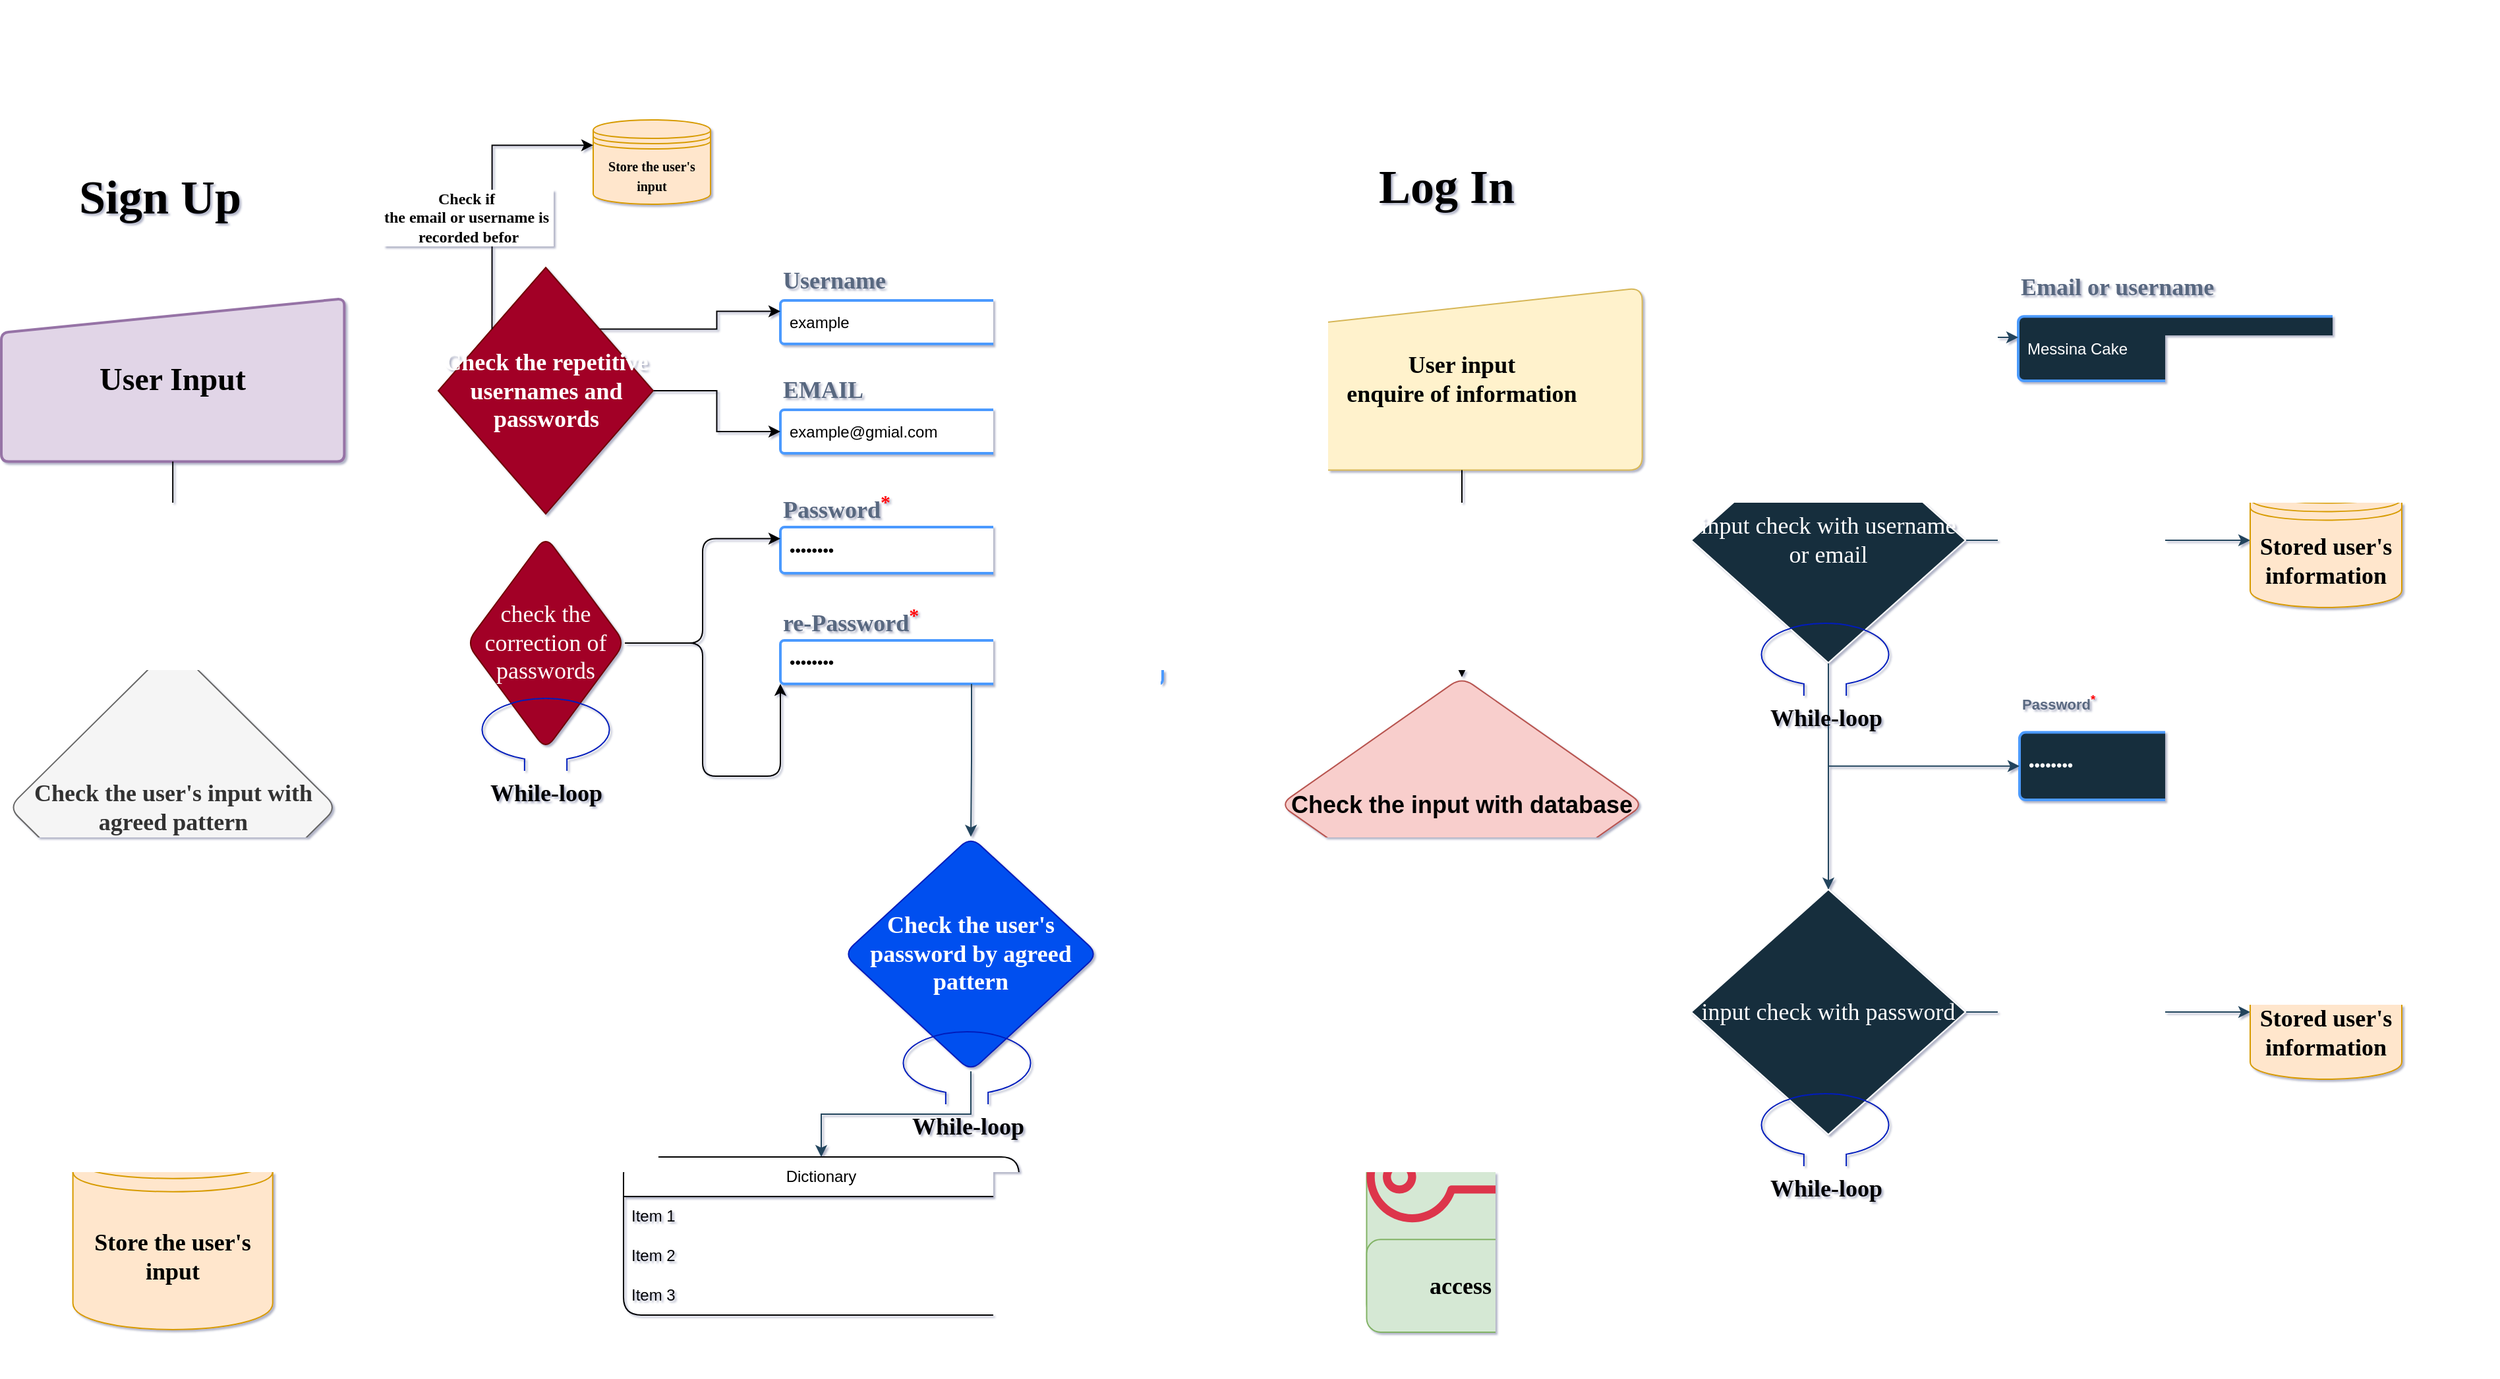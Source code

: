 <mxfile version="23.1.5" type="device">
  <diagram name="Page-1" id="zwoLddPooN7tfcM-IJy-">
    <mxGraphModel dx="2360" dy="1890" grid="0" gridSize="10" guides="1" tooltips="1" connect="1" arrows="1" fold="1" page="1" pageScale="1" pageWidth="2336" pageHeight="1654" background="#FFFFFF" math="0" shadow="1">
      <root>
        <mxCell id="0" />
        <mxCell id="1" parent="0" />
        <mxCell id="vW8hnJB6B6gN4kK23RU3-1" value="" style="shape=link;html=1;rounded=1;hachureGap=4;shadow=1;" parent="1" edge="1">
          <mxGeometry width="100" relative="1" as="geometry">
            <mxPoint x="1175" y="307" as="sourcePoint" />
            <mxPoint x="1185" y="1347" as="targetPoint" />
          </mxGeometry>
        </mxCell>
        <mxCell id="vW8hnJB6B6gN4kK23RU3-22" value="" style="group;rounded=1;" parent="1" vertex="1" connectable="0">
          <mxGeometry x="1193" y="420" width="276" height="897" as="geometry" />
        </mxCell>
        <mxCell id="vW8hnJB6B6gN4kK23RU3-6" value="&lt;font face=&quot;Comic Sans MS&quot; style=&quot;font-size: 18px;&quot;&gt;&lt;span&gt;User input&lt;br&gt;enquire of information&lt;/span&gt;&lt;/font&gt;" style="shape=manualInput;whiteSpace=wrap;html=1;hachureGap=4;fillColor=#fff2cc;strokeColor=#d6b656;container=0;fontStyle=1;rounded=1;" parent="vW8hnJB6B6gN4kK23RU3-22" vertex="1">
          <mxGeometry x="1.185" y="104.357" width="273.631" height="138.361" as="geometry" />
        </mxCell>
        <mxCell id="vW8hnJB6B6gN4kK23RU3-7" value="&lt;span&gt;&lt;font face=&quot;Comic Sans MS&quot; style=&quot;font-size: 36px;&quot;&gt;Log In&lt;/font&gt;&lt;/span&gt;" style="text;html=1;align=center;verticalAlign=middle;resizable=0;points=[];autosize=1;strokeColor=none;fillColor=none;container=0;fontStyle=1;rounded=1;" parent="vW8hnJB6B6gN4kK23RU3-22" vertex="1">
          <mxGeometry x="61.004" width="130" height="55" as="geometry" />
        </mxCell>
        <mxCell id="vW8hnJB6B6gN4kK23RU3-8" value="&lt;span&gt;&lt;font style=&quot;font-size: 18px;&quot;&gt;Check the input with database&lt;/font&gt;&lt;/span&gt;" style="rhombus;whiteSpace=wrap;html=1;hachureGap=4;fillColor=#f8cecc;strokeColor=#b85450;container=0;fontStyle=1;rounded=1;" parent="vW8hnJB6B6gN4kK23RU3-22" vertex="1">
          <mxGeometry y="399.839" width="276" height="193.471" as="geometry" />
        </mxCell>
        <mxCell id="vW8hnJB6B6gN4kK23RU3-13" style="edgeStyle=orthogonalEdgeStyle;rounded=1;hachureGap=4;orthogonalLoop=1;jettySize=auto;html=1;fontStyle=1" parent="vW8hnJB6B6gN4kK23RU3-22" source="vW8hnJB6B6gN4kK23RU3-6" target="vW8hnJB6B6gN4kK23RU3-8" edge="1">
          <mxGeometry relative="1" as="geometry" />
        </mxCell>
        <mxCell id="vW8hnJB6B6gN4kK23RU3-12" value="" style="group;fillColor=#d5e8d4;strokeColor=#82b366;container=0;html=1;fontStyle=1;rounded=1;" parent="vW8hnJB6B6gN4kK23RU3-22" vertex="1" connectable="0">
          <mxGeometry x="65.742" y="744.569" width="142.146" height="152.431" as="geometry" />
        </mxCell>
        <mxCell id="vW8hnJB6B6gN4kK23RU3-14" style="edgeStyle=orthogonalEdgeStyle;rounded=1;hachureGap=4;orthogonalLoop=1;jettySize=auto;html=1;fontStyle=1" parent="vW8hnJB6B6gN4kK23RU3-22" source="vW8hnJB6B6gN4kK23RU3-8" target="vW8hnJB6B6gN4kK23RU3-9" edge="1">
          <mxGeometry relative="1" as="geometry" />
        </mxCell>
        <mxCell id="vW8hnJB6B6gN4kK23RU3-9" value="" style="outlineConnect=0;fontColor=#232F3E;gradientColor=none;fillColor=#DD344C;strokeColor=none;dashed=0;verticalLabelPosition=bottom;verticalAlign=top;align=center;html=1;fontSize=12;fontStyle=1;aspect=fixed;pointerEvents=1;shape=mxgraph.aws4.addon;hachureGap=4;container=0;rounded=1;" parent="vW8hnJB6B6gN4kK23RU3-22" vertex="1">
          <mxGeometry x="65.742" y="744.569" width="134.89" height="69.176" as="geometry" />
        </mxCell>
        <mxCell id="vW8hnJB6B6gN4kK23RU3-10" value="&lt;font style=&quot;font-size: 18px;&quot; face=&quot;Comic Sans MS&quot;&gt;&lt;span&gt;access&lt;/span&gt;&lt;/font&gt;" style="rounded=1;whiteSpace=wrap;html=1;hachureGap=4;fillColor=#d5e8d4;strokeColor=#82b366;container=0;fontStyle=1" parent="vW8hnJB6B6gN4kK23RU3-22" vertex="1">
          <mxGeometry x="65.742" y="826.647" width="142.146" height="70.353" as="geometry" />
        </mxCell>
        <mxCell id="vW8hnJB6B6gN4kK23RU3-23" value="" style="group;rounded=1;" parent="1" vertex="1" connectable="0">
          <mxGeometry x="223" y="428" width="260.188" height="887" as="geometry" />
        </mxCell>
        <mxCell id="vW8hnJB6B6gN4kK23RU3-2" value="&lt;span&gt;&lt;font face=&quot;Comic Sans MS&quot; style=&quot;font-size: 36px;&quot;&gt;Sign Up&lt;/font&gt;&lt;/span&gt;" style="text;html=1;align=center;verticalAlign=middle;resizable=0;points=[];autosize=1;strokeColor=none;fillColor=none;container=0;fontStyle=1;rounded=1;" parent="vW8hnJB6B6gN4kK23RU3-23" vertex="1">
          <mxGeometry x="44.119" width="152" height="55" as="geometry" />
        </mxCell>
        <mxCell id="vW8hnJB6B6gN4kK23RU3-3" value="&lt;span&gt;&lt;font style=&quot;font-size: 24px;&quot; face=&quot;Comic Sans MS&quot;&gt;User Input&lt;/font&gt;&lt;/span&gt;" style="html=1;strokeWidth=2;shape=manualInput;whiteSpace=wrap;rounded=1;size=26;arcSize=11;hachureGap=4;fillColor=#e1d5e7;strokeColor=#9673a6;container=0;fontStyle=1" parent="vW8hnJB6B6gN4kK23RU3-23" vertex="1">
          <mxGeometry y="104.551" width="260.188" height="123.663" as="geometry" />
        </mxCell>
        <mxCell id="vW8hnJB6B6gN4kK23RU3-4" value="&lt;font style=&quot;font-size: 18px;&quot; face=&quot;Comic Sans MS&quot;&gt;&lt;span style=&quot;&quot;&gt;Store the user&#39;s input&lt;/span&gt;&lt;/font&gt;" style="shape=datastore;whiteSpace=wrap;html=1;hachureGap=4;fillColor=#ffe6cc;strokeColor=#d79b00;container=0;fontStyle=1;rounded=1;" parent="vW8hnJB6B6gN4kK23RU3-23" vertex="1">
          <mxGeometry x="54.3" y="727.362" width="151.588" height="159.638" as="geometry" />
        </mxCell>
        <mxCell id="vW8hnJB6B6gN4kK23RU3-5" style="edgeStyle=orthogonalEdgeStyle;rounded=1;hachureGap=4;orthogonalLoop=1;jettySize=auto;html=1;fontStyle=1" parent="vW8hnJB6B6gN4kK23RU3-23" source="vW8hnJB6B6gN4kK23RU3-19" target="vW8hnJB6B6gN4kK23RU3-4" edge="1">
          <mxGeometry relative="1" as="geometry" />
        </mxCell>
        <mxCell id="vW8hnJB6B6gN4kK23RU3-20" value="" style="edgeStyle=orthogonalEdgeStyle;rounded=1;hachureGap=4;orthogonalLoop=1;jettySize=auto;html=1;fontStyle=1" parent="vW8hnJB6B6gN4kK23RU3-23" source="vW8hnJB6B6gN4kK23RU3-3" target="vW8hnJB6B6gN4kK23RU3-19" edge="1">
          <mxGeometry relative="1" as="geometry">
            <mxPoint x="259.056" y="414.833" as="sourcePoint" />
            <mxPoint x="259.056" y="913.981" as="targetPoint" />
          </mxGeometry>
        </mxCell>
        <mxCell id="vW8hnJB6B6gN4kK23RU3-19" value="&lt;font style=&quot;font-size: 18px;&quot; face=&quot;Comic Sans MS&quot;&gt;&lt;span&gt;Check the user&#39;s input with agreed pattern&lt;/span&gt;&lt;/font&gt;" style="rhombus;whiteSpace=wrap;html=1;hachureGap=4;fillColor=#f5f5f5;fontColor=#333333;strokeColor=#666666;container=0;fontStyle=1;rounded=1;" parent="vW8hnJB6B6gN4kK23RU3-23" vertex="1">
          <mxGeometry x="5.69" y="367.62" width="248.8" height="246.2" as="geometry" />
        </mxCell>
        <mxCell id="vW8hnJB6B6gN4kK23RU3-43" value="Dictionary" style="swimlane;fontStyle=0;childLayout=stackLayout;horizontal=1;startSize=30;horizontalStack=0;resizeParent=1;resizeParentMax=0;resizeLast=0;collapsible=1;marginBottom=0;whiteSpace=wrap;html=1;hachureGap=4;rounded=1;" parent="1" vertex="1">
          <mxGeometry x="695" y="1184" width="300" height="120" as="geometry" />
        </mxCell>
        <mxCell id="vW8hnJB6B6gN4kK23RU3-44" value="Item 1" style="text;strokeColor=none;fillColor=none;align=left;verticalAlign=middle;spacingLeft=4;spacingRight=4;overflow=hidden;points=[[0,0.5],[1,0.5]];portConstraint=eastwest;rotatable=0;whiteSpace=wrap;html=1;rounded=1;" parent="vW8hnJB6B6gN4kK23RU3-43" vertex="1">
          <mxGeometry y="30" width="300" height="30" as="geometry" />
        </mxCell>
        <mxCell id="vW8hnJB6B6gN4kK23RU3-45" value="Item 2" style="text;strokeColor=none;fillColor=none;align=left;verticalAlign=middle;spacingLeft=4;spacingRight=4;overflow=hidden;points=[[0,0.5],[1,0.5]];portConstraint=eastwest;rotatable=0;whiteSpace=wrap;html=1;rounded=1;" parent="vW8hnJB6B6gN4kK23RU3-43" vertex="1">
          <mxGeometry y="60" width="300" height="30" as="geometry" />
        </mxCell>
        <mxCell id="vW8hnJB6B6gN4kK23RU3-46" value="Item 3" style="text;strokeColor=none;fillColor=none;align=left;verticalAlign=middle;spacingLeft=4;spacingRight=4;overflow=hidden;points=[[0,0.5],[1,0.5]];portConstraint=eastwest;rotatable=0;whiteSpace=wrap;html=1;rounded=1;" parent="vW8hnJB6B6gN4kK23RU3-43" vertex="1">
          <mxGeometry y="90" width="300" height="30" as="geometry" />
        </mxCell>
        <mxCell id="vW8hnJB6B6gN4kK23RU3-48" value="" style="group" parent="1" vertex="1" connectable="0">
          <mxGeometry x="645" y="509" width="462" height="641.2" as="geometry" />
        </mxCell>
        <mxCell id="vW8hnJB6B6gN4kK23RU3-26" value="" style="group;rounded=1;" parent="vW8hnJB6B6gN4kK23RU3-48" vertex="1" connectable="0">
          <mxGeometry x="169" width="290" height="58" as="geometry" />
        </mxCell>
        <mxCell id="vW8hnJB6B6gN4kK23RU3-24" value="&lt;font style=&quot;font-size: 18px;&quot; face=&quot;Comic Sans MS&quot;&gt;Username&lt;/font&gt;" style="fillColor=none;strokeColor=none;html=1;fontSize=11;fontStyle=0;align=left;fontColor=#596780;fontStyle=1;fontSize=11;hachureGap=4;rounded=1;" parent="vW8hnJB6B6gN4kK23RU3-26" vertex="1">
          <mxGeometry width="240" height="20" as="geometry" />
        </mxCell>
        <mxCell id="vW8hnJB6B6gN4kK23RU3-25" value="example" style="rounded=1;arcSize=9;align=left;spacingLeft=5;strokeColor=#4C9AFF;html=1;strokeWidth=2;fontSize=12;hachureGap=4;" parent="vW8hnJB6B6gN4kK23RU3-26" vertex="1">
          <mxGeometry y="25" width="290" height="33" as="geometry" />
        </mxCell>
        <mxCell id="vW8hnJB6B6gN4kK23RU3-29" value="" style="group;rounded=1;" parent="vW8hnJB6B6gN4kK23RU3-48" vertex="1" connectable="0">
          <mxGeometry x="169" y="172" width="293" height="60" as="geometry" />
        </mxCell>
        <mxCell id="vW8hnJB6B6gN4kK23RU3-27" value="&lt;font style=&quot;font-size: 18px;&quot; face=&quot;Comic Sans MS&quot;&gt;Password&lt;sup&gt;&lt;font color=&quot;#ff0000&quot;&gt;*&lt;/font&gt;&lt;/sup&gt;&lt;/font&gt;" style="fillColor=none;strokeColor=none;html=1;fontSize=11;fontStyle=0;align=left;fontColor=#596780;fontStyle=1;fontSize=11;hachureGap=4;rounded=1;" parent="vW8hnJB6B6gN4kK23RU3-29" vertex="1">
          <mxGeometry width="229.804" height="20" as="geometry" />
        </mxCell>
        <mxCell id="vW8hnJB6B6gN4kK23RU3-28" value="&amp;#8226;&amp;#8226;&amp;#8226;&amp;#8226;&amp;#8226;&amp;#8226;&amp;#8226;&amp;#8226;" style="rounded=1;arcSize=9;align=left;spacingLeft=5;strokeColor=#4C9AFF;html=1;strokeWidth=2;fontSize=12;hachureGap=4;container=1;" parent="vW8hnJB6B6gN4kK23RU3-29" vertex="1">
          <mxGeometry y="25" width="293" height="35" as="geometry" />
        </mxCell>
        <mxCell id="vW8hnJB6B6gN4kK23RU3-31" value="" style="group;rounded=1;" parent="vW8hnJB6B6gN4kK23RU3-48" vertex="1" connectable="0">
          <mxGeometry x="169" y="258" width="290" height="58" as="geometry" />
        </mxCell>
        <mxCell id="vW8hnJB6B6gN4kK23RU3-32" value="&lt;font style=&quot;font-size: 18px;&quot; face=&quot;Comic Sans MS&quot;&gt;re-Password&lt;sup&gt;&lt;font color=&quot;#ff0000&quot;&gt;*&lt;/font&gt;&lt;/sup&gt;&lt;/font&gt;" style="fillColor=none;strokeColor=none;html=1;fontSize=11;fontStyle=0;align=left;fontColor=#596780;fontStyle=1;fontSize=11;hachureGap=4;rounded=1;" parent="vW8hnJB6B6gN4kK23RU3-31" vertex="1">
          <mxGeometry width="240" height="20" as="geometry" />
        </mxCell>
        <mxCell id="vW8hnJB6B6gN4kK23RU3-33" value="&amp;#8226;&amp;#8226;&amp;#8226;&amp;#8226;&amp;#8226;&amp;#8226;&amp;#8226;&amp;#8226;" style="rounded=1;arcSize=9;align=left;spacingLeft=5;strokeColor=#4C9AFF;html=1;strokeWidth=2;fontSize=12;hachureGap=4;container=1;" parent="vW8hnJB6B6gN4kK23RU3-31" vertex="1">
          <mxGeometry y="25" width="290" height="33" as="geometry" />
        </mxCell>
        <mxCell id="vW8hnJB6B6gN4kK23RU3-35" style="edgeStyle=orthogonalEdgeStyle;rounded=1;hachureGap=4;orthogonalLoop=1;jettySize=auto;html=1;entryX=0;entryY=0.25;entryDx=0;entryDy=0;" parent="vW8hnJB6B6gN4kK23RU3-48" source="vW8hnJB6B6gN4kK23RU3-34" target="vW8hnJB6B6gN4kK23RU3-28" edge="1">
          <mxGeometry relative="1" as="geometry" />
        </mxCell>
        <mxCell id="vW8hnJB6B6gN4kK23RU3-36" style="edgeStyle=orthogonalEdgeStyle;rounded=1;hachureGap=4;orthogonalLoop=1;jettySize=auto;html=1;entryX=0;entryY=1;entryDx=0;entryDy=0;" parent="vW8hnJB6B6gN4kK23RU3-48" source="vW8hnJB6B6gN4kK23RU3-34" target="vW8hnJB6B6gN4kK23RU3-33" edge="1">
          <mxGeometry relative="1" as="geometry" />
        </mxCell>
        <mxCell id="vW8hnJB6B6gN4kK23RU3-34" value="&lt;font face=&quot;Comic Sans MS&quot; style=&quot;font-size: 18px;&quot;&gt;check the correction of passwords&lt;/font&gt;" style="rhombus;whiteSpace=wrap;html=1;hachureGap=4;fillColor=#a20025;fontColor=#ffffff;strokeColor=#6F0000;rounded=1;" parent="vW8hnJB6B6gN4kK23RU3-48" vertex="1">
          <mxGeometry x="-69" y="204" width="120" height="162" as="geometry" />
        </mxCell>
        <mxCell id="vW8hnJB6B6gN4kK23RU3-39" value="" style="group;rounded=1;" parent="vW8hnJB6B6gN4kK23RU3-48" vertex="1" connectable="0">
          <mxGeometry x="169" y="83" width="290" height="58" as="geometry" />
        </mxCell>
        <mxCell id="vW8hnJB6B6gN4kK23RU3-40" value="&lt;font style=&quot;font-size: 18px;&quot; face=&quot;Comic Sans MS&quot;&gt;EMAIL&lt;/font&gt;" style="fillColor=none;strokeColor=none;html=1;fontSize=11;fontStyle=0;align=left;fontColor=#596780;fontStyle=1;fontSize=11;hachureGap=4;rounded=1;" parent="vW8hnJB6B6gN4kK23RU3-39" vertex="1">
          <mxGeometry width="240" height="20" as="geometry" />
        </mxCell>
        <mxCell id="vW8hnJB6B6gN4kK23RU3-41" value="example@gmial.com" style="rounded=1;arcSize=9;align=left;spacingLeft=5;strokeColor=#4C9AFF;html=1;strokeWidth=2;fontSize=12;hachureGap=4;" parent="vW8hnJB6B6gN4kK23RU3-39" vertex="1">
          <mxGeometry y="25" width="290" height="33" as="geometry" />
        </mxCell>
        <mxCell id="vW8hnJB6B6gN4kK23RU3-57" value="&lt;font style=&quot;font-size: 18px;&quot; face=&quot;Comic Sans MS&quot;&gt;&lt;span&gt;Check the user&#39;s password by agreed pattern&lt;/span&gt;&lt;/font&gt;" style="rhombus;whiteSpace=wrap;html=1;hachureGap=4;fillColor=#0050ef;fontColor=#ffffff;strokeColor=#001DBC;container=0;fontStyle=1;rounded=1;" parent="vW8hnJB6B6gN4kK23RU3-48" vertex="1">
          <mxGeometry x="217" y="432" width="193" height="178" as="geometry" />
        </mxCell>
        <mxCell id="vW8hnJB6B6gN4kK23RU3-58" value="" style="edgeStyle=orthogonalEdgeStyle;rounded=0;orthogonalLoop=1;jettySize=auto;html=1;strokeColor=#23445D;" parent="vW8hnJB6B6gN4kK23RU3-48" source="vW8hnJB6B6gN4kK23RU3-33" target="vW8hnJB6B6gN4kK23RU3-57" edge="1">
          <mxGeometry relative="1" as="geometry">
            <mxPoint x="314" y="316" as="sourcePoint" />
            <mxPoint x="312" y="686" as="targetPoint" />
          </mxGeometry>
        </mxCell>
        <mxCell id="vW8hnJB6B6gN4kK23RU3-84" value="&lt;font color=&quot;#000000&quot; face=&quot;Comic Sans MS&quot; style=&quot;font-size: 18px;&quot;&gt;&lt;b&gt;While-loop&lt;/b&gt;&lt;/font&gt;" style="verticalLabelPosition=bottom;shadow=0;dashed=0;align=center;html=1;verticalAlign=top;shape=mxgraph.electrical.radio.loop_antenna;strokeColor=#001DBC;fontColor=#ffffff;fillColor=#0050ef;" parent="vW8hnJB6B6gN4kK23RU3-48" vertex="1">
          <mxGeometry x="-60.5" y="327" width="103" height="55" as="geometry" />
        </mxCell>
        <mxCell id="vW8hnJB6B6gN4kK23RU3-85" value="&lt;font color=&quot;#000000&quot; face=&quot;Comic Sans MS&quot; style=&quot;font-size: 18px;&quot;&gt;&lt;b&gt;While-loop&lt;/b&gt;&lt;/font&gt;" style="verticalLabelPosition=bottom;shadow=0;dashed=0;align=center;html=1;verticalAlign=top;shape=mxgraph.electrical.radio.loop_antenna;strokeColor=#001DBC;fontColor=#ffffff;fillColor=#0050ef;" parent="vW8hnJB6B6gN4kK23RU3-48" vertex="1">
          <mxGeometry x="259" y="580" width="103" height="55" as="geometry" />
        </mxCell>
        <mxCell id="TWLFub7Ha0I8VwkuKMby-2" style="edgeStyle=orthogonalEdgeStyle;rounded=0;orthogonalLoop=1;jettySize=auto;html=1;entryX=0;entryY=0.5;entryDx=0;entryDy=0;" parent="vW8hnJB6B6gN4kK23RU3-48" source="TWLFub7Ha0I8VwkuKMby-1" target="vW8hnJB6B6gN4kK23RU3-41" edge="1">
          <mxGeometry relative="1" as="geometry" />
        </mxCell>
        <mxCell id="TWLFub7Ha0I8VwkuKMby-3" style="edgeStyle=orthogonalEdgeStyle;rounded=0;orthogonalLoop=1;jettySize=auto;html=1;exitX=1;exitY=0;exitDx=0;exitDy=0;entryX=0;entryY=0.25;entryDx=0;entryDy=0;" parent="vW8hnJB6B6gN4kK23RU3-48" source="TWLFub7Ha0I8VwkuKMby-1" target="vW8hnJB6B6gN4kK23RU3-25" edge="1">
          <mxGeometry relative="1" as="geometry" />
        </mxCell>
        <mxCell id="TWLFub7Ha0I8VwkuKMby-1" value="&lt;b&gt;&lt;font face=&quot;Comic Sans MS&quot; style=&quot;font-size: 18px;&quot;&gt;Check the repetitive usernames and passwords&lt;/font&gt;&lt;/b&gt;" style="rhombus;whiteSpace=wrap;html=1;fillColor=#a20025;fontColor=#ffffff;strokeColor=#6F0000;" parent="vW8hnJB6B6gN4kK23RU3-48" vertex="1">
          <mxGeometry x="-90.5" width="163" height="187" as="geometry" />
        </mxCell>
        <mxCell id="vW8hnJB6B6gN4kK23RU3-49" style="edgeStyle=orthogonalEdgeStyle;rounded=0;orthogonalLoop=1;jettySize=auto;html=1;strokeColor=#23445D;" parent="1" source="vW8hnJB6B6gN4kK23RU3-57" target="vW8hnJB6B6gN4kK23RU3-43" edge="1">
          <mxGeometry relative="1" as="geometry" />
        </mxCell>
        <mxCell id="vW8hnJB6B6gN4kK23RU3-61" value="" style="group" parent="1" vertex="1" connectable="0">
          <mxGeometry x="1753" y="509" width="360" height="86" as="geometry" />
        </mxCell>
        <mxCell id="vW8hnJB6B6gN4kK23RU3-59" value="&lt;font face=&quot;Comic Sans MS&quot; style=&quot;font-size: 18px;&quot;&gt;Email or username&lt;/font&gt;" style="fillColor=none;strokeColor=none;html=1;fontSize=11;fontStyle=0;align=left;fontColor=#596780;fontStyle=1;fontSize=11" parent="vW8hnJB6B6gN4kK23RU3-61" vertex="1">
          <mxGeometry width="297.931" height="29.655" as="geometry" />
        </mxCell>
        <mxCell id="vW8hnJB6B6gN4kK23RU3-60" value="Messina Cake" style="rounded=1;arcSize=9;align=left;spacingLeft=5;strokeColor=#4C9AFF;html=1;strokeWidth=2;fontSize=12;fontColor=#FFFFFF;fillColor=#182E3E;" parent="vW8hnJB6B6gN4kK23RU3-61" vertex="1">
          <mxGeometry y="37.069" width="360.0" height="48.931" as="geometry" />
        </mxCell>
        <mxCell id="vW8hnJB6B6gN4kK23RU3-66" value="" style="group" parent="1" vertex="1" connectable="0">
          <mxGeometry x="1754" y="823" width="359" height="90" as="geometry" />
        </mxCell>
        <mxCell id="vW8hnJB6B6gN4kK23RU3-64" value="Password&lt;sup&gt;&lt;font color=&quot;#ff0000&quot;&gt;*&lt;/font&gt;&lt;/sup&gt;" style="fillColor=none;strokeColor=none;html=1;fontSize=11;fontStyle=0;align=left;fontColor=#596780;fontStyle=1;fontSize=11" parent="vW8hnJB6B6gN4kK23RU3-66" vertex="1">
          <mxGeometry width="297.103" height="31.034" as="geometry" />
        </mxCell>
        <mxCell id="vW8hnJB6B6gN4kK23RU3-65" value="&amp;#8226;&amp;#8226;&amp;#8226;&amp;#8226;&amp;#8226;&amp;#8226;&amp;#8226;&amp;#8226;" style="rounded=1;arcSize=9;align=left;spacingLeft=5;strokeColor=#4C9AFF;html=1;strokeWidth=2;fontSize=12;fontColor=#FFFFFF;fillColor=#182E3E;" parent="vW8hnJB6B6gN4kK23RU3-66" vertex="1">
          <mxGeometry y="38.793" width="359" height="51.207" as="geometry" />
        </mxCell>
        <mxCell id="vW8hnJB6B6gN4kK23RU3-67" style="edgeStyle=orthogonalEdgeStyle;rounded=0;orthogonalLoop=1;jettySize=auto;html=1;exitX=0.5;exitY=1;exitDx=0;exitDy=0;strokeColor=#23445D;" parent="vW8hnJB6B6gN4kK23RU3-66" source="vW8hnJB6B6gN4kK23RU3-65" target="vW8hnJB6B6gN4kK23RU3-65" edge="1">
          <mxGeometry relative="1" as="geometry" />
        </mxCell>
        <mxCell id="vW8hnJB6B6gN4kK23RU3-69" style="edgeStyle=orthogonalEdgeStyle;rounded=0;orthogonalLoop=1;jettySize=auto;html=1;strokeColor=#23445D;" parent="1" source="vW8hnJB6B6gN4kK23RU3-68" target="vW8hnJB6B6gN4kK23RU3-60" edge="1">
          <mxGeometry relative="1" as="geometry">
            <Array as="points">
              <mxPoint x="1607" y="562" />
            </Array>
          </mxGeometry>
        </mxCell>
        <mxCell id="vW8hnJB6B6gN4kK23RU3-71" style="edgeStyle=orthogonalEdgeStyle;rounded=0;orthogonalLoop=1;jettySize=auto;html=1;entryX=0;entryY=0.5;entryDx=0;entryDy=0;strokeColor=#23445D;" parent="1" source="vW8hnJB6B6gN4kK23RU3-68" target="vW8hnJB6B6gN4kK23RU3-70" edge="1">
          <mxGeometry relative="1" as="geometry" />
        </mxCell>
        <mxCell id="vW8hnJB6B6gN4kK23RU3-80" style="edgeStyle=orthogonalEdgeStyle;rounded=0;orthogonalLoop=1;jettySize=auto;html=1;strokeColor=#23445D;" parent="1" source="vW8hnJB6B6gN4kK23RU3-68" target="vW8hnJB6B6gN4kK23RU3-73" edge="1">
          <mxGeometry relative="1" as="geometry" />
        </mxCell>
        <mxCell id="vW8hnJB6B6gN4kK23RU3-68" value="&lt;font face=&quot;Comic Sans MS&quot; style=&quot;font-size: 18px;&quot;&gt;input check with username or email&lt;/font&gt;" style="rhombus;whiteSpace=wrap;html=1;strokeColor=#FFFFFF;fontColor=#FFFFFF;fillColor=#182E3E;" parent="1" vertex="1">
          <mxGeometry x="1505" y="623" width="208" height="186" as="geometry" />
        </mxCell>
        <mxCell id="vW8hnJB6B6gN4kK23RU3-70" value="&lt;font style=&quot;font-size: 18px;&quot; face=&quot;Comic Sans MS&quot;&gt;&lt;span style=&quot;&quot;&gt;Stored user&#39;s information&lt;/span&gt;&lt;/font&gt;" style="shape=datastore;whiteSpace=wrap;html=1;hachureGap=4;fillColor=#ffe6cc;strokeColor=#d79b00;container=0;fontStyle=1;rounded=1;" parent="1" vertex="1">
          <mxGeometry x="1929" y="665" width="115" height="102" as="geometry" />
        </mxCell>
        <mxCell id="vW8hnJB6B6gN4kK23RU3-75" style="edgeStyle=orthogonalEdgeStyle;rounded=0;orthogonalLoop=1;jettySize=auto;html=1;entryX=0;entryY=0.5;entryDx=0;entryDy=0;strokeColor=#23445D;" parent="1" source="vW8hnJB6B6gN4kK23RU3-73" target="vW8hnJB6B6gN4kK23RU3-74" edge="1">
          <mxGeometry relative="1" as="geometry" />
        </mxCell>
        <mxCell id="vW8hnJB6B6gN4kK23RU3-78" style="edgeStyle=orthogonalEdgeStyle;rounded=0;orthogonalLoop=1;jettySize=auto;html=1;exitX=0.5;exitY=0;exitDx=0;exitDy=0;entryX=0;entryY=0.5;entryDx=0;entryDy=0;strokeColor=#23445D;" parent="1" source="vW8hnJB6B6gN4kK23RU3-73" target="vW8hnJB6B6gN4kK23RU3-65" edge="1">
          <mxGeometry relative="1" as="geometry" />
        </mxCell>
        <mxCell id="vW8hnJB6B6gN4kK23RU3-81" style="edgeStyle=orthogonalEdgeStyle;rounded=0;orthogonalLoop=1;jettySize=auto;html=1;strokeColor=#23445D;" parent="1" source="vW8hnJB6B6gN4kK23RU3-73" target="vW8hnJB6B6gN4kK23RU3-79" edge="1">
          <mxGeometry relative="1" as="geometry" />
        </mxCell>
        <mxCell id="vW8hnJB6B6gN4kK23RU3-73" value="&lt;font face=&quot;Comic Sans MS&quot; style=&quot;font-size: 18px;&quot;&gt;input check with password&lt;/font&gt;" style="rhombus;whiteSpace=wrap;html=1;strokeColor=#FFFFFF;fontColor=#FFFFFF;fillColor=#182E3E;" parent="1" vertex="1">
          <mxGeometry x="1505" y="981" width="208" height="186" as="geometry" />
        </mxCell>
        <mxCell id="vW8hnJB6B6gN4kK23RU3-74" value="&lt;font face=&quot;Comic Sans MS&quot; style=&quot;font-size: 18px;&quot;&gt;Stored user&#39;s information&lt;/font&gt;" style="shape=datastore;whiteSpace=wrap;html=1;hachureGap=4;fillColor=#ffe6cc;strokeColor=#d79b00;container=0;fontStyle=1;rounded=1;" parent="1" vertex="1">
          <mxGeometry x="1929" y="1023" width="115" height="102" as="geometry" />
        </mxCell>
        <mxCell id="vW8hnJB6B6gN4kK23RU3-79" value="" style="sketch=0;outlineConnect=0;fontColor=#232F3E;gradientColor=none;fillColor=#DD344C;strokeColor=none;dashed=0;verticalLabelPosition=bottom;verticalAlign=top;align=center;html=1;fontSize=12;fontStyle=0;aspect=fixed;pointerEvents=1;shape=mxgraph.aws4.addon;" parent="1" vertex="1">
          <mxGeometry x="1775" y="1264" width="78" height="40" as="geometry" />
        </mxCell>
        <mxCell id="vW8hnJB6B6gN4kK23RU3-82" value="&lt;font color=&quot;#000000&quot; face=&quot;Comic Sans MS&quot; style=&quot;font-size: 18px;&quot;&gt;&lt;b&gt;While-loop&lt;/b&gt;&lt;/font&gt;" style="verticalLabelPosition=bottom;shadow=0;dashed=0;align=center;html=1;verticalAlign=top;shape=mxgraph.electrical.radio.loop_antenna;strokeColor=#001DBC;fontColor=#ffffff;fillColor=#0050ef;" parent="1" vertex="1">
          <mxGeometry x="1555" y="779" width="103" height="55" as="geometry" />
        </mxCell>
        <mxCell id="vW8hnJB6B6gN4kK23RU3-83" value="&lt;font color=&quot;#000000&quot; face=&quot;Comic Sans MS&quot; style=&quot;font-size: 18px;&quot;&gt;&lt;b&gt;While-loop&lt;/b&gt;&lt;/font&gt;" style="verticalLabelPosition=bottom;shadow=0;dashed=0;align=center;html=1;verticalAlign=top;shape=mxgraph.electrical.radio.loop_antenna;strokeColor=#001DBC;fontColor=#ffffff;fillColor=#0050ef;" parent="1" vertex="1">
          <mxGeometry x="1555" y="1136" width="103" height="55" as="geometry" />
        </mxCell>
        <mxCell id="TWLFub7Ha0I8VwkuKMby-12" value="&lt;font style=&quot;font-size: 10px;&quot; face=&quot;Comic Sans MS&quot;&gt;Store the user&#39;s input&lt;/font&gt;" style="shape=datastore;whiteSpace=wrap;html=1;hachureGap=4;fillColor=#ffe6cc;strokeColor=#d79b00;container=0;fontStyle=1;rounded=1;" parent="1" vertex="1">
          <mxGeometry x="672" y="397" width="89" height="64" as="geometry" />
        </mxCell>
        <mxCell id="TWLFub7Ha0I8VwkuKMby-14" style="edgeStyle=orthogonalEdgeStyle;rounded=0;orthogonalLoop=1;jettySize=auto;html=1;exitX=0;exitY=0;exitDx=0;exitDy=0;entryX=0;entryY=0.3;entryDx=0;entryDy=0;" parent="1" source="TWLFub7Ha0I8VwkuKMby-1" target="TWLFub7Ha0I8VwkuKMby-12" edge="1">
          <mxGeometry relative="1" as="geometry" />
        </mxCell>
        <mxCell id="TWLFub7Ha0I8VwkuKMby-15" value="&lt;b&gt;&lt;font face=&quot;Comic Sans MS&quot; style=&quot;font-size: 12px;&quot;&gt;Check if&amp;nbsp;&lt;br&gt;the email or username is&amp;nbsp;&lt;br&gt;recorded befor&lt;/font&gt;&lt;/b&gt;" style="edgeLabel;html=1;align=center;verticalAlign=middle;resizable=0;points=[];" parent="TWLFub7Ha0I8VwkuKMby-14" vertex="1" connectable="0">
          <mxGeometry x="-0.017" y="-2" relative="1" as="geometry">
            <mxPoint x="-21" y="21" as="offset" />
          </mxGeometry>
        </mxCell>
      </root>
    </mxGraphModel>
  </diagram>
</mxfile>
